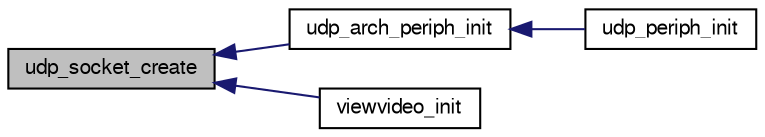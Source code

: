 digraph "udp_socket_create"
{
  edge [fontname="FreeSans",fontsize="10",labelfontname="FreeSans",labelfontsize="10"];
  node [fontname="FreeSans",fontsize="10",shape=record];
  rankdir="LR";
  Node1 [label="udp_socket_create",height=0.2,width=0.4,color="black", fillcolor="grey75", style="filled", fontcolor="black"];
  Node1 -> Node2 [dir="back",color="midnightblue",fontsize="10",style="solid",fontname="FreeSans"];
  Node2 [label="udp_arch_periph_init",height=0.2,width=0.4,color="black", fillcolor="white", style="filled",URL="$udp_8h.html#a26342423a340c1420dbb8081d9fdd407",tooltip="Initialize the UDP peripheral. "];
  Node2 -> Node3 [dir="back",color="midnightblue",fontsize="10",style="solid",fontname="FreeSans"];
  Node3 [label="udp_periph_init",height=0.2,width=0.4,color="black", fillcolor="white", style="filled",URL="$udp_8h.html#a1f1d82b302692d0e1c6b01db1b03f6ea",tooltip="Initialize the UDP peripheral. "];
  Node1 -> Node4 [dir="back",color="midnightblue",fontsize="10",style="solid",fontname="FreeSans"];
  Node4 [label="viewvideo_init",height=0.2,width=0.4,color="black", fillcolor="white", style="filled",URL="$viewvideo_8h.html#a8479777ac5ff98cdf58349e741f04005",tooltip="Initialize the view video. "];
}
